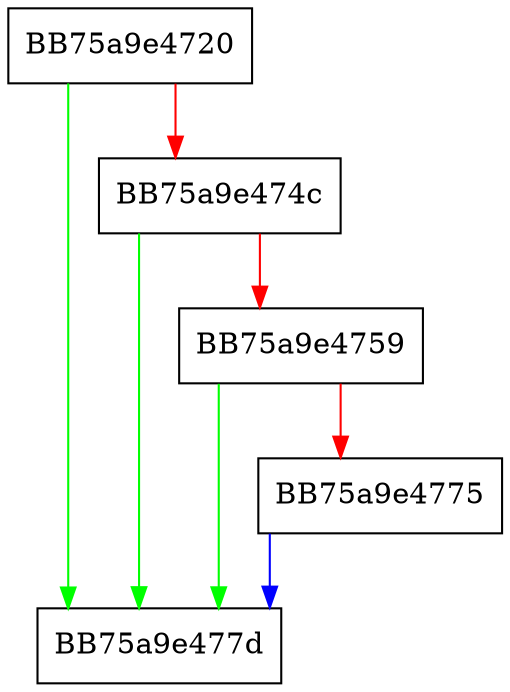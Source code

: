digraph Read {
  node [shape="box"];
  graph [splines=ortho];
  BB75a9e4720 -> BB75a9e477d [color="green"];
  BB75a9e4720 -> BB75a9e474c [color="red"];
  BB75a9e474c -> BB75a9e477d [color="green"];
  BB75a9e474c -> BB75a9e4759 [color="red"];
  BB75a9e4759 -> BB75a9e477d [color="green"];
  BB75a9e4759 -> BB75a9e4775 [color="red"];
  BB75a9e4775 -> BB75a9e477d [color="blue"];
}